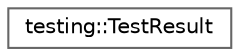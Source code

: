 digraph "クラス階層図"
{
 // LATEX_PDF_SIZE
  bgcolor="transparent";
  edge [fontname=Helvetica,fontsize=10,labelfontname=Helvetica,labelfontsize=10];
  node [fontname=Helvetica,fontsize=10,shape=box,height=0.2,width=0.4];
  rankdir="LR";
  Node0 [id="Node000000",label="testing::TestResult",height=0.2,width=0.4,color="grey40", fillcolor="white", style="filled",URL="$classtesting_1_1_test_result.html",tooltip=" "];
}
